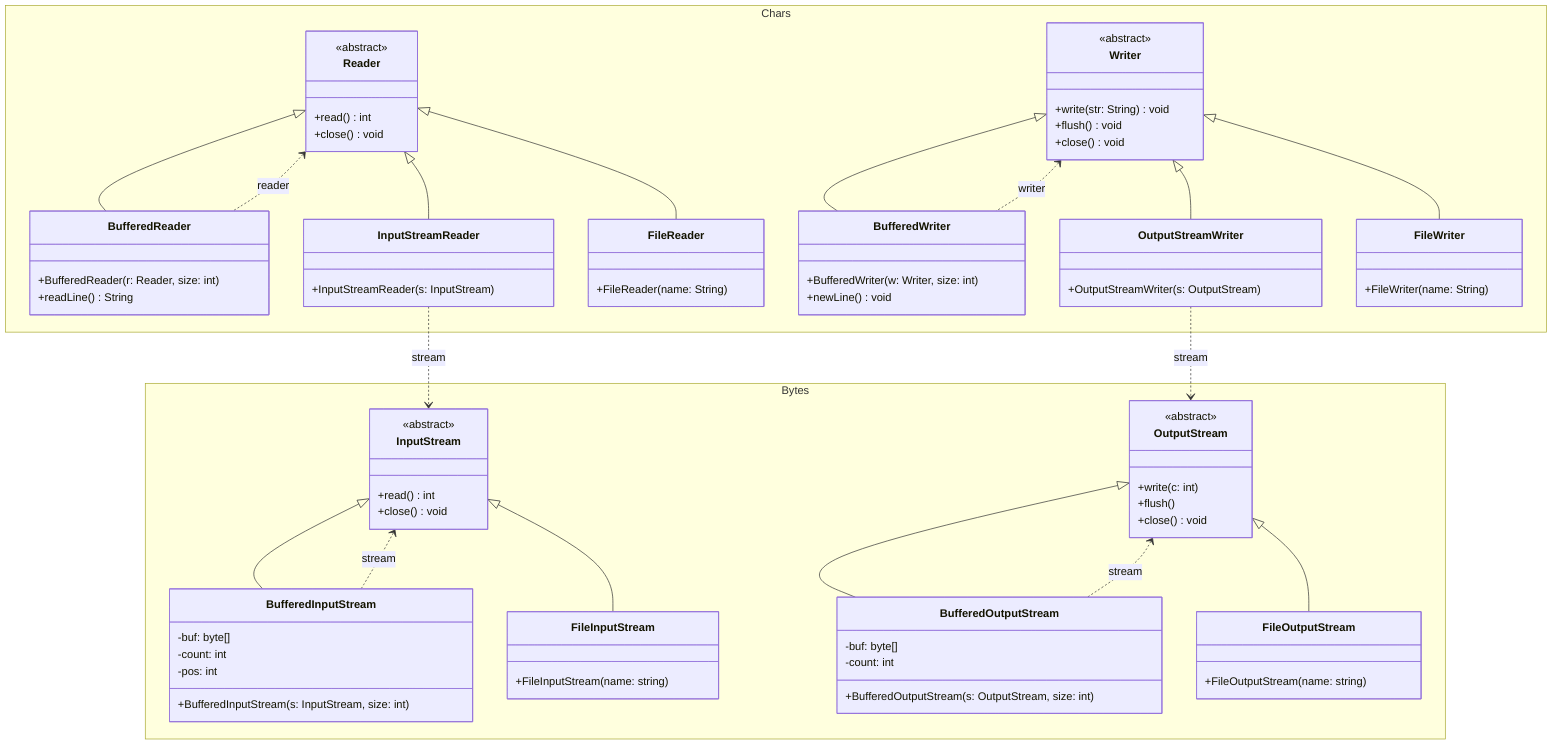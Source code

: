 classDiagram

    namespace Bytes {

        class InputStream {
            <<abstract>>
            +read() int
            +close() void
        }

        class BufferedInputStream {
            -buf: byte[]
            -count: int
            -pos: int
            +BufferedInputStream(s: InputStream, size: int)
        }

        class FileInputStream {
            +FileInputStream(name: string)
        }

        class OutputStream {
            <<abstract>>
            +write(c: int)
            +flush()
            +close() void
        }

        class BufferedOutputStream {
            -buf: byte[]
            -count: int
            +BufferedOutputStream(s: OutputStream, size: int)
        }

        class FileOutputStream {
            +FileOutputStream(name: string)
        }
        
    }

    namespace Chars {

        class Reader {
            <<abstract>>
            +read() int
            +close() void
        }

        class BufferedReader {
            +BufferedReader(r: Reader, size: int)
            +readLine() String
        }

        class InputStreamReader {
            +InputStreamReader(s: InputStream)
        }

        class FileReader {
            +FileReader(name: String)
        }

        class Writer {
            <<abstract>>
            +write(str: String) void
            +flush() void
            +close() void
        }

        class BufferedWriter {
            +BufferedWriter(w: Writer, size: int)
            +newLine() void
        }

        class OutputStreamWriter {
            +OutputStreamWriter(s: OutputStream)
        }

        class FileWriter {
            +FileWriter(name: String)
        }
        
    }


    InputStream <|-- BufferedInputStream

    InputStream <.. BufferedInputStream: stream

    InputStream <|-- FileInputStream

    OutputStream <|-- BufferedOutputStream

    OutputStream <.. BufferedOutputStream: stream

    OutputStream <|-- FileOutputStream

    Reader <|-- BufferedReader

    Reader <.. BufferedReader: reader

    Reader <|-- InputStreamReader

    Reader <|-- FileReader

    InputStreamReader ..> InputStream: stream

    Writer <|-- BufferedWriter

    Writer <.. BufferedWriter: writer

    Writer <|-- OutputStreamWriter

    Writer <|-- FileWriter

    OutputStreamWriter ..> OutputStream: stream